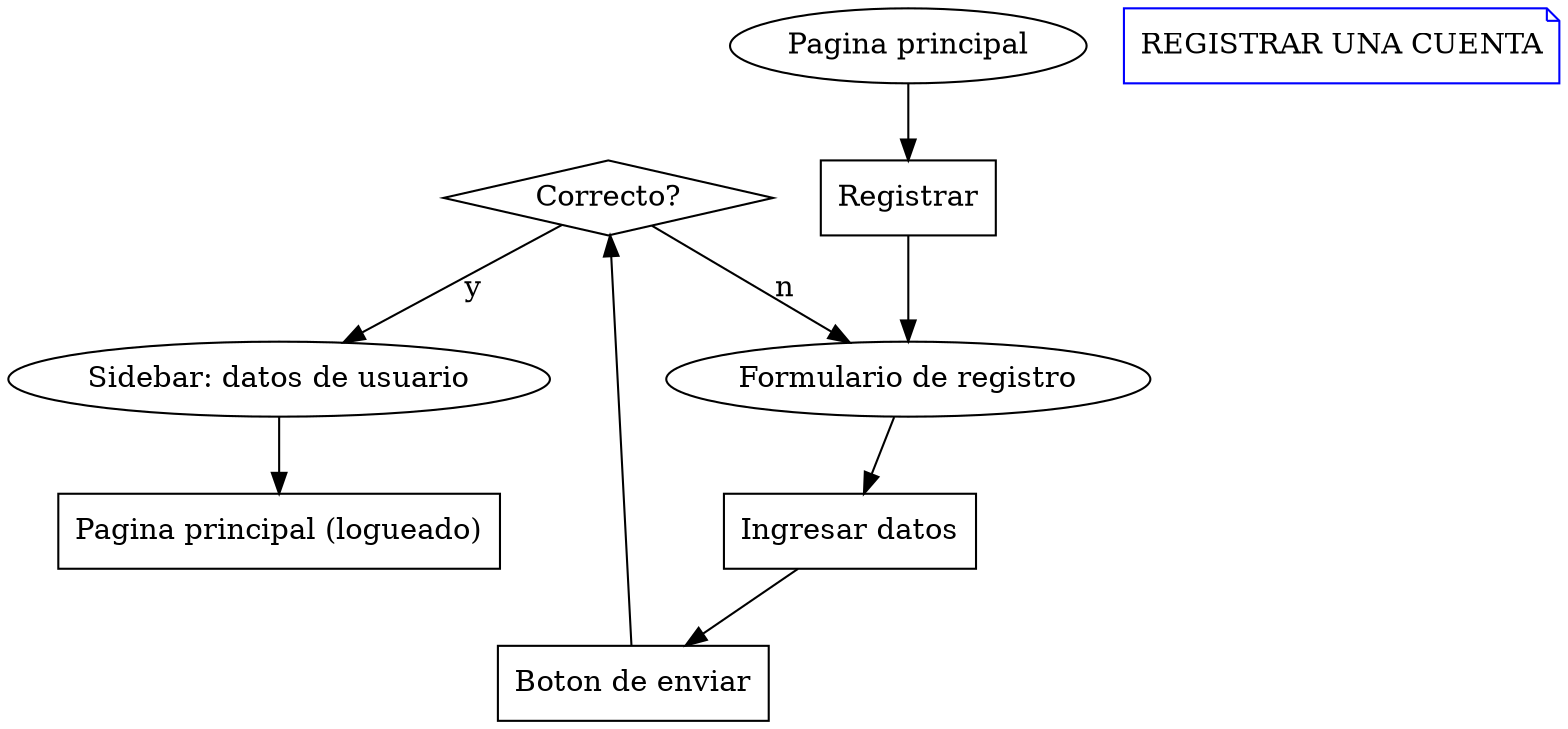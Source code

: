 digraph G {

    node[shape=box];
    
    { node[shape=diamond] "Correcto?"
    }
    
    { node[shape=ellipse] "Pagina principal"
                          "Formulario de registro"
                          "Sidebar: datos de usuario"
    }
    
    { node [shape=note color=blue] "REGISTRAR UNA CUENTA" }
    
  "Pagina principal" -> "Registrar" -> "Formulario de registro" -> "Ingresar datos"
    -> "Boton de enviar" -> "Correcto?"

    "Correcto?" -> "Formulario de registro" [label="n"]
    "Correcto?" -> "Sidebar: datos de usuario" [label="y"]
  
    "Sidebar: datos de usuario" -> "Pagina principal (logueado)"
    
}
